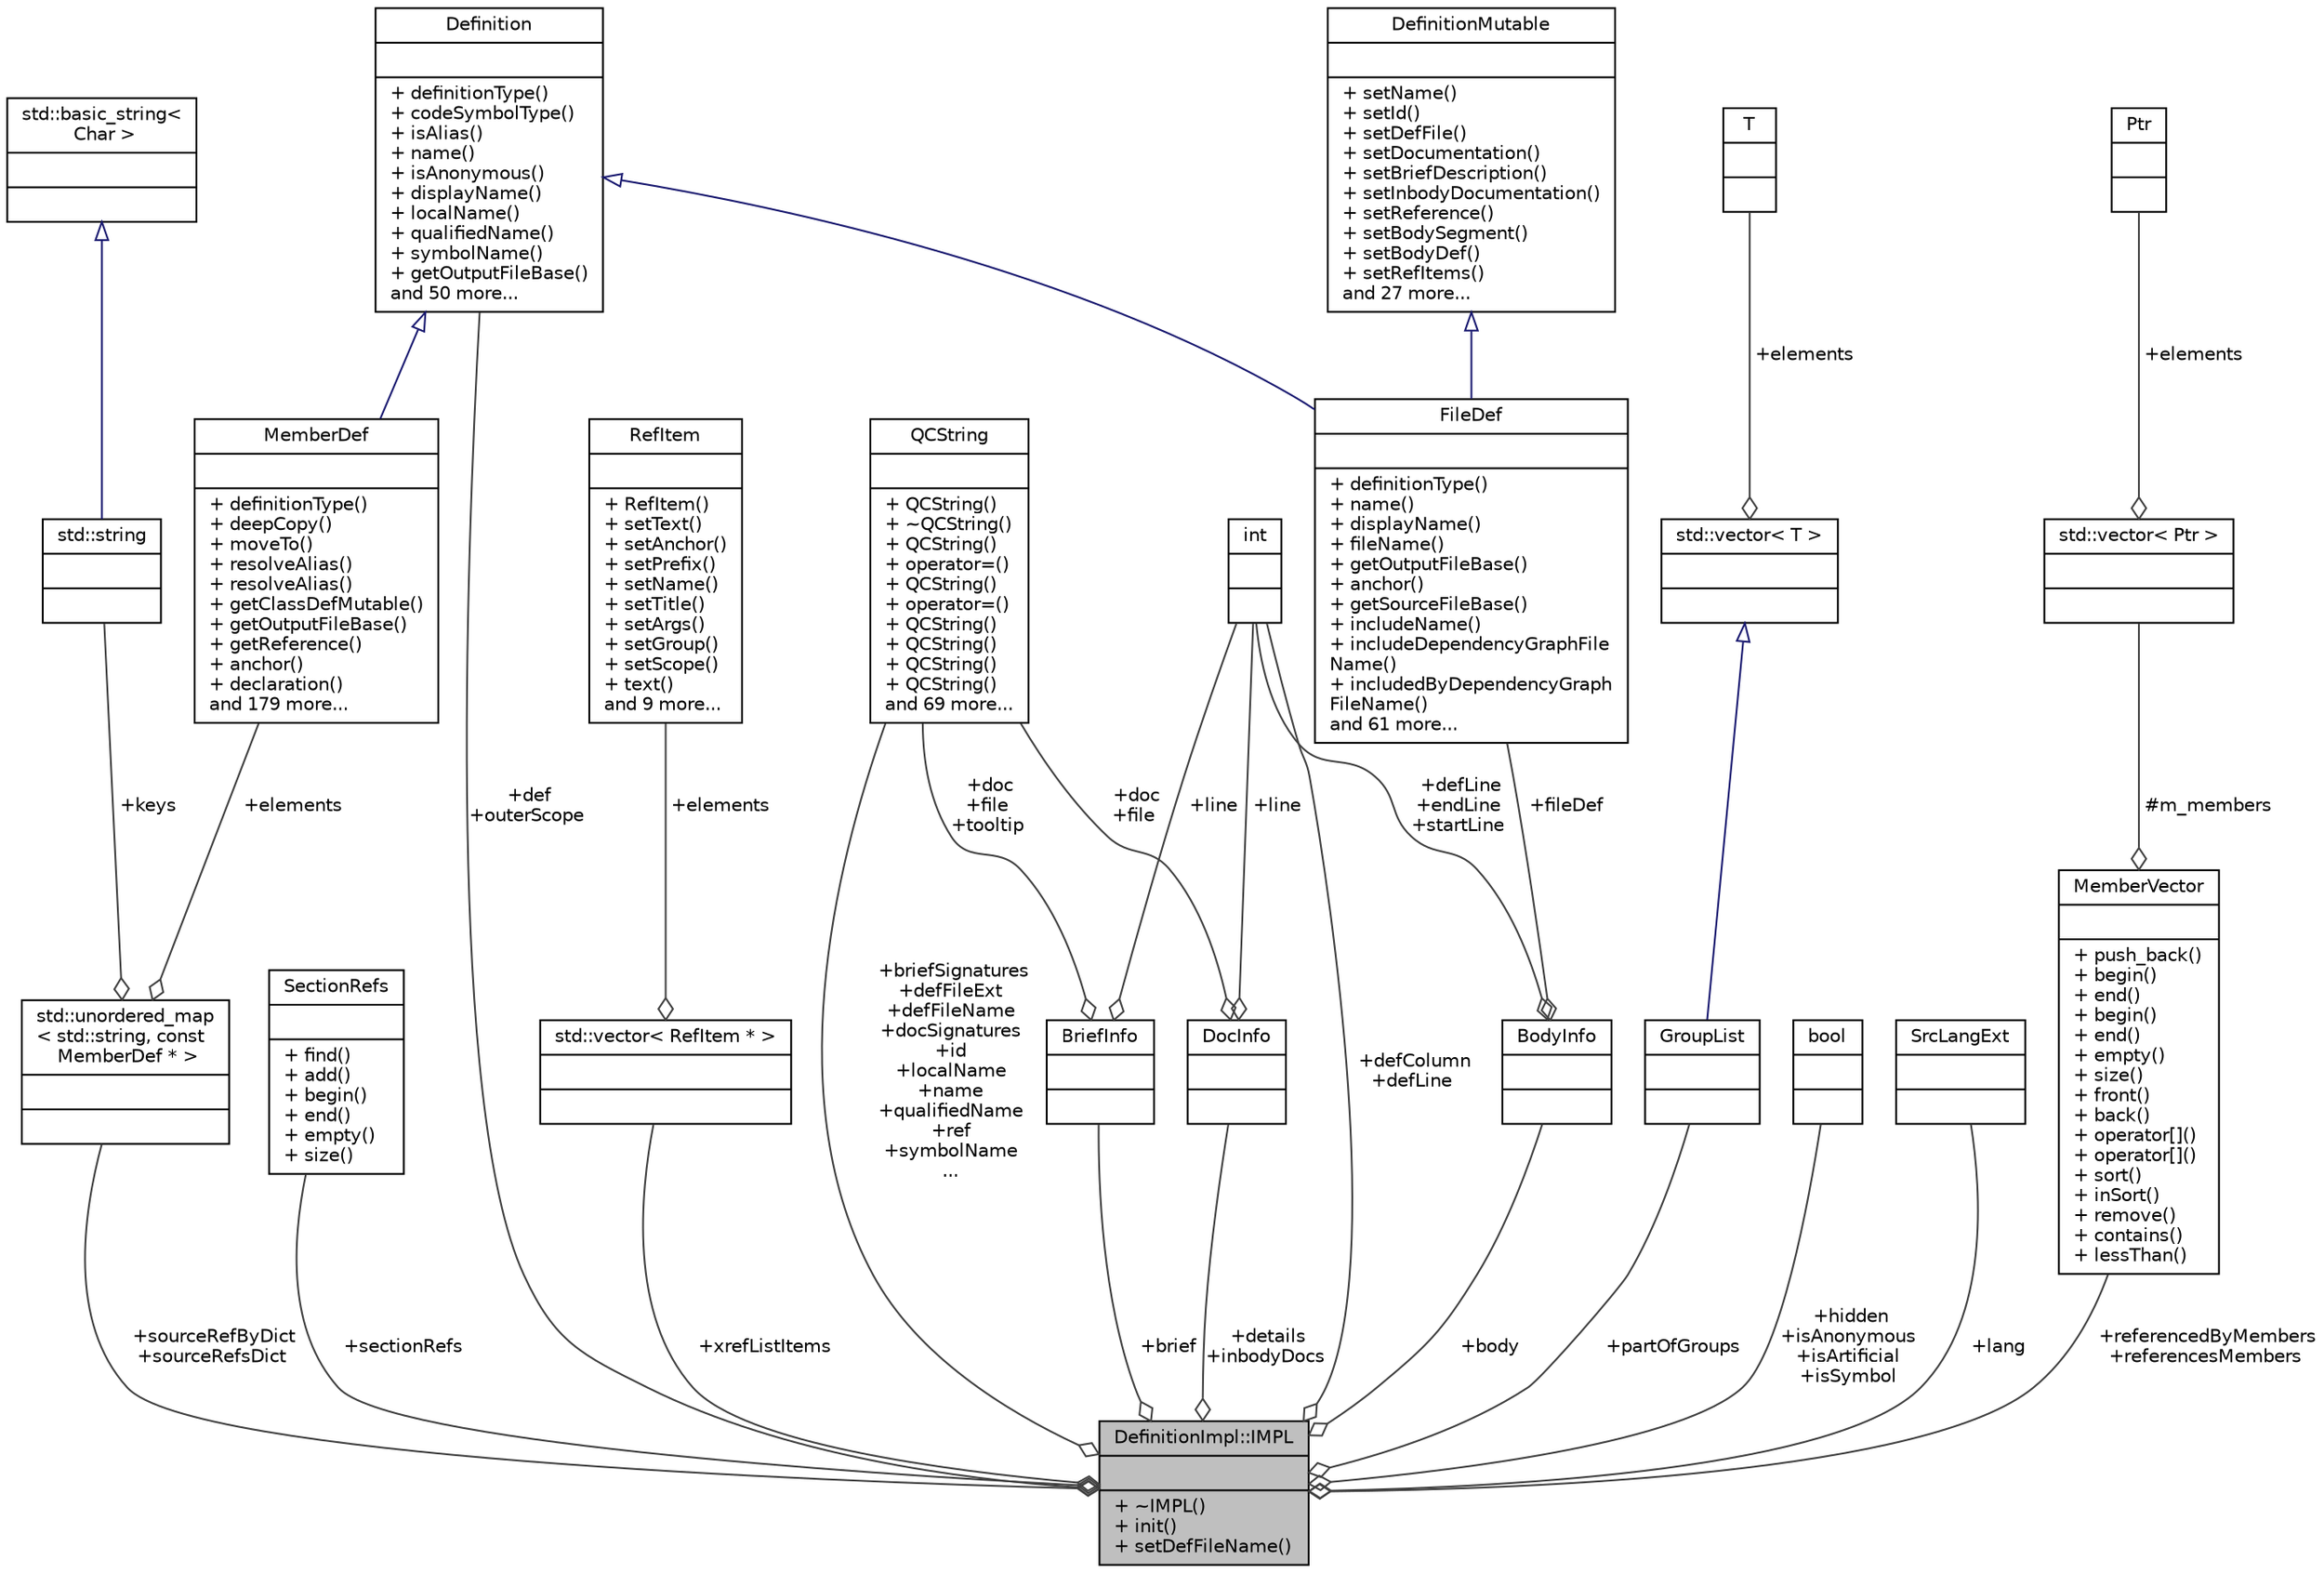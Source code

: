 digraph "DefinitionImpl::IMPL"
{
 // LATEX_PDF_SIZE
  edge [fontname="Helvetica",fontsize="10",labelfontname="Helvetica",labelfontsize="10"];
  node [fontname="Helvetica",fontsize="10",shape=record];
  Node1 [label="{DefinitionImpl::IMPL\n||+ ~IMPL()\l+ init()\l+ setDefFileName()\l}",height=0.2,width=0.4,color="black", fillcolor="grey75", style="filled", fontcolor="black",tooltip=" "];
  Node2 -> Node1 [color="grey25",fontsize="10",style="solid",label=" +def\n+outerScope" ,arrowhead="odiamond",fontname="Helvetica"];
  Node2 [label="{Definition\n||+ definitionType()\l+ codeSymbolType()\l+ isAlias()\l+ name()\l+ isAnonymous()\l+ displayName()\l+ localName()\l+ qualifiedName()\l+ symbolName()\l+ getOutputFileBase()\land 50 more...\l}",height=0.2,width=0.4,color="black", fillcolor="white", style="filled",URL="$classDefinition.html",tooltip=" "];
  Node3 -> Node1 [color="grey25",fontsize="10",style="solid",label=" +sectionRefs" ,arrowhead="odiamond",fontname="Helvetica"];
  Node3 [label="{SectionRefs\n||+ find()\l+ add()\l+ begin()\l+ end()\l+ empty()\l+ size()\l}",height=0.2,width=0.4,color="black", fillcolor="white", style="filled",URL="$classSectionRefs.html",tooltip="class that represents a list of constant references to sections."];
  Node4 -> Node1 [color="grey25",fontsize="10",style="solid",label=" +sourceRefByDict\n+sourceRefsDict" ,arrowhead="odiamond",fontname="Helvetica"];
  Node4 [label="{std::unordered_map\l\< std::string, const\l MemberDef * \>\n||}",height=0.2,width=0.4,color="black", fillcolor="white", style="filled",tooltip=" "];
  Node5 -> Node4 [color="grey25",fontsize="10",style="solid",label=" +keys" ,arrowhead="odiamond",fontname="Helvetica"];
  Node5 [label="{std::string\n||}",height=0.2,width=0.4,color="black", fillcolor="white", style="filled",tooltip=" "];
  Node6 -> Node5 [dir="back",color="midnightblue",fontsize="10",style="solid",arrowtail="onormal",fontname="Helvetica"];
  Node6 [label="{std::basic_string\<\l Char \>\n||}",height=0.2,width=0.4,color="black", fillcolor="white", style="filled",tooltip=" "];
  Node7 -> Node4 [color="grey25",fontsize="10",style="solid",label=" +elements" ,arrowhead="odiamond",fontname="Helvetica"];
  Node7 [label="{MemberDef\n||+ definitionType()\l+ deepCopy()\l+ moveTo()\l+ resolveAlias()\l+ resolveAlias()\l+ getClassDefMutable()\l+ getOutputFileBase()\l+ getReference()\l+ anchor()\l+ declaration()\land 179 more...\l}",height=0.2,width=0.4,color="black", fillcolor="white", style="filled",URL="$classMemberDef.html",tooltip=" "];
  Node2 -> Node7 [dir="back",color="midnightblue",fontsize="10",style="solid",arrowtail="onormal",fontname="Helvetica"];
  Node8 -> Node1 [color="grey25",fontsize="10",style="solid",label=" +xrefListItems" ,arrowhead="odiamond",fontname="Helvetica"];
  Node8 [label="{std::vector\< RefItem * \>\n||}",height=0.2,width=0.4,color="black", fillcolor="white", style="filled",tooltip=" "];
  Node9 -> Node8 [color="grey25",fontsize="10",style="solid",label=" +elements" ,arrowhead="odiamond",fontname="Helvetica"];
  Node9 [label="{RefItem\n||+ RefItem()\l+ setText()\l+ setAnchor()\l+ setPrefix()\l+ setName()\l+ setTitle()\l+ setArgs()\l+ setGroup()\l+ setScope()\l+ text()\land 9 more...\l}",height=0.2,width=0.4,color="black", fillcolor="white", style="filled",URL="$classRefItem.html",tooltip=" "];
  Node10 -> Node1 [color="grey25",fontsize="10",style="solid",label=" +partOfGroups" ,arrowhead="odiamond",fontname="Helvetica"];
  Node10 [label="{GroupList\n||}",height=0.2,width=0.4,color="black", fillcolor="white", style="filled",URL="$classGroupList.html",tooltip=" "];
  Node11 -> Node10 [dir="back",color="midnightblue",fontsize="10",style="solid",arrowtail="onormal",fontname="Helvetica"];
  Node11 [label="{std::vector\< T \>\n||}",height=0.2,width=0.4,color="black", fillcolor="white", style="filled",tooltip=" "];
  Node12 -> Node11 [color="grey25",fontsize="10",style="solid",label=" +elements" ,arrowhead="odiamond",fontname="Helvetica"];
  Node12 [label="{T\n||}",height=0.2,width=0.4,color="black", fillcolor="white", style="filled",tooltip=" "];
  Node13 -> Node1 [color="grey25",fontsize="10",style="solid",label=" +details\n+inbodyDocs" ,arrowhead="odiamond",fontname="Helvetica"];
  Node13 [label="{DocInfo\n||}",height=0.2,width=0.4,color="black", fillcolor="white", style="filled",URL="$structDocInfo.html",tooltip=" "];
  Node14 -> Node13 [color="grey25",fontsize="10",style="solid",label=" +doc\n+file" ,arrowhead="odiamond",fontname="Helvetica"];
  Node14 [label="{QCString\n||+ QCString()\l+ ~QCString()\l+ QCString()\l+ operator=()\l+ QCString()\l+ operator=()\l+ QCString()\l+ QCString()\l+ QCString()\l+ QCString()\land 69 more...\l}",height=0.2,width=0.4,color="black", fillcolor="white", style="filled",URL="$classQCString.html",tooltip=" "];
  Node15 -> Node13 [color="grey25",fontsize="10",style="solid",label=" +line" ,arrowhead="odiamond",fontname="Helvetica"];
  Node15 [label="{int\n||}",height=0.2,width=0.4,color="black", fillcolor="white", style="filled",URL="$classint.html",tooltip=" "];
  Node16 -> Node1 [color="grey25",fontsize="10",style="solid",label=" +brief" ,arrowhead="odiamond",fontname="Helvetica"];
  Node16 [label="{BriefInfo\n||}",height=0.2,width=0.4,color="black", fillcolor="white", style="filled",URL="$structBriefInfo.html",tooltip=" "];
  Node14 -> Node16 [color="grey25",fontsize="10",style="solid",label=" +doc\n+file\n+tooltip" ,arrowhead="odiamond",fontname="Helvetica"];
  Node15 -> Node16 [color="grey25",fontsize="10",style="solid",label=" +line" ,arrowhead="odiamond",fontname="Helvetica"];
  Node17 -> Node1 [color="grey25",fontsize="10",style="solid",label=" +body" ,arrowhead="odiamond",fontname="Helvetica"];
  Node17 [label="{BodyInfo\n||}",height=0.2,width=0.4,color="black", fillcolor="white", style="filled",URL="$structBodyInfo.html",tooltip=" "];
  Node15 -> Node17 [color="grey25",fontsize="10",style="solid",label=" +defLine\n+endLine\n+startLine" ,arrowhead="odiamond",fontname="Helvetica"];
  Node18 -> Node17 [color="grey25",fontsize="10",style="solid",label=" +fileDef" ,arrowhead="odiamond",fontname="Helvetica"];
  Node18 [label="{FileDef\n||+ definitionType()\l+ name()\l+ displayName()\l+ fileName()\l+ getOutputFileBase()\l+ anchor()\l+ getSourceFileBase()\l+ includeName()\l+ includeDependencyGraphFile\lName()\l+ includedByDependencyGraph\lFileName()\land 61 more...\l}",height=0.2,width=0.4,color="black", fillcolor="white", style="filled",URL="$classFileDef.html",tooltip=" "];
  Node19 -> Node18 [dir="back",color="midnightblue",fontsize="10",style="solid",arrowtail="onormal",fontname="Helvetica"];
  Node19 [label="{DefinitionMutable\n||+ setName()\l+ setId()\l+ setDefFile()\l+ setDocumentation()\l+ setBriefDescription()\l+ setInbodyDocumentation()\l+ setReference()\l+ setBodySegment()\l+ setBodyDef()\l+ setRefItems()\land 27 more...\l}",height=0.2,width=0.4,color="black", fillcolor="white", style="filled",URL="$classDefinitionMutable.html",tooltip=" "];
  Node2 -> Node18 [dir="back",color="midnightblue",fontsize="10",style="solid",arrowtail="onormal",fontname="Helvetica"];
  Node14 -> Node1 [color="grey25",fontsize="10",style="solid",label=" +briefSignatures\n+defFileExt\n+defFileName\n+docSignatures\n+id\n+localName\n+name\n+qualifiedName\n+ref\n+symbolName\n..." ,arrowhead="odiamond",fontname="Helvetica"];
  Node20 -> Node1 [color="grey25",fontsize="10",style="solid",label=" +hidden\n+isAnonymous\n+isArtificial\n+isSymbol" ,arrowhead="odiamond",fontname="Helvetica"];
  Node20 [label="{bool\n||}",height=0.2,width=0.4,color="black", fillcolor="white", style="filled",tooltip=" "];
  Node21 -> Node1 [color="grey25",fontsize="10",style="solid",label=" +lang" ,arrowhead="odiamond",fontname="Helvetica"];
  Node21 [label="{SrcLangExt\n||}",height=0.2,width=0.4,color="black", fillcolor="white", style="filled",tooltip=" "];
  Node15 -> Node1 [color="grey25",fontsize="10",style="solid",label=" +defColumn\n+defLine" ,arrowhead="odiamond",fontname="Helvetica"];
  Node22 -> Node1 [color="grey25",fontsize="10",style="solid",label=" +referencedByMembers\n+referencesMembers" ,arrowhead="odiamond",fontname="Helvetica"];
  Node22 [label="{MemberVector\n||+ push_back()\l+ begin()\l+ end()\l+ begin()\l+ end()\l+ empty()\l+ size()\l+ front()\l+ back()\l+ operator[]()\l+ operator[]()\l+ sort()\l+ inSort()\l+ remove()\l+ contains()\l+ lessThan()\l}",height=0.2,width=0.4,color="black", fillcolor="white", style="filled",URL="$classMemberVector.html",tooltip=" "];
  Node23 -> Node22 [color="grey25",fontsize="10",style="solid",label=" #m_members" ,arrowhead="odiamond",fontname="Helvetica"];
  Node23 [label="{std::vector\< Ptr \>\n||}",height=0.2,width=0.4,color="black", fillcolor="white", style="filled",tooltip=" "];
  Node24 -> Node23 [color="grey25",fontsize="10",style="solid",label=" +elements" ,arrowhead="odiamond",fontname="Helvetica"];
  Node24 [label="{Ptr\n||}",height=0.2,width=0.4,color="black", fillcolor="white", style="filled",tooltip=" "];
}

